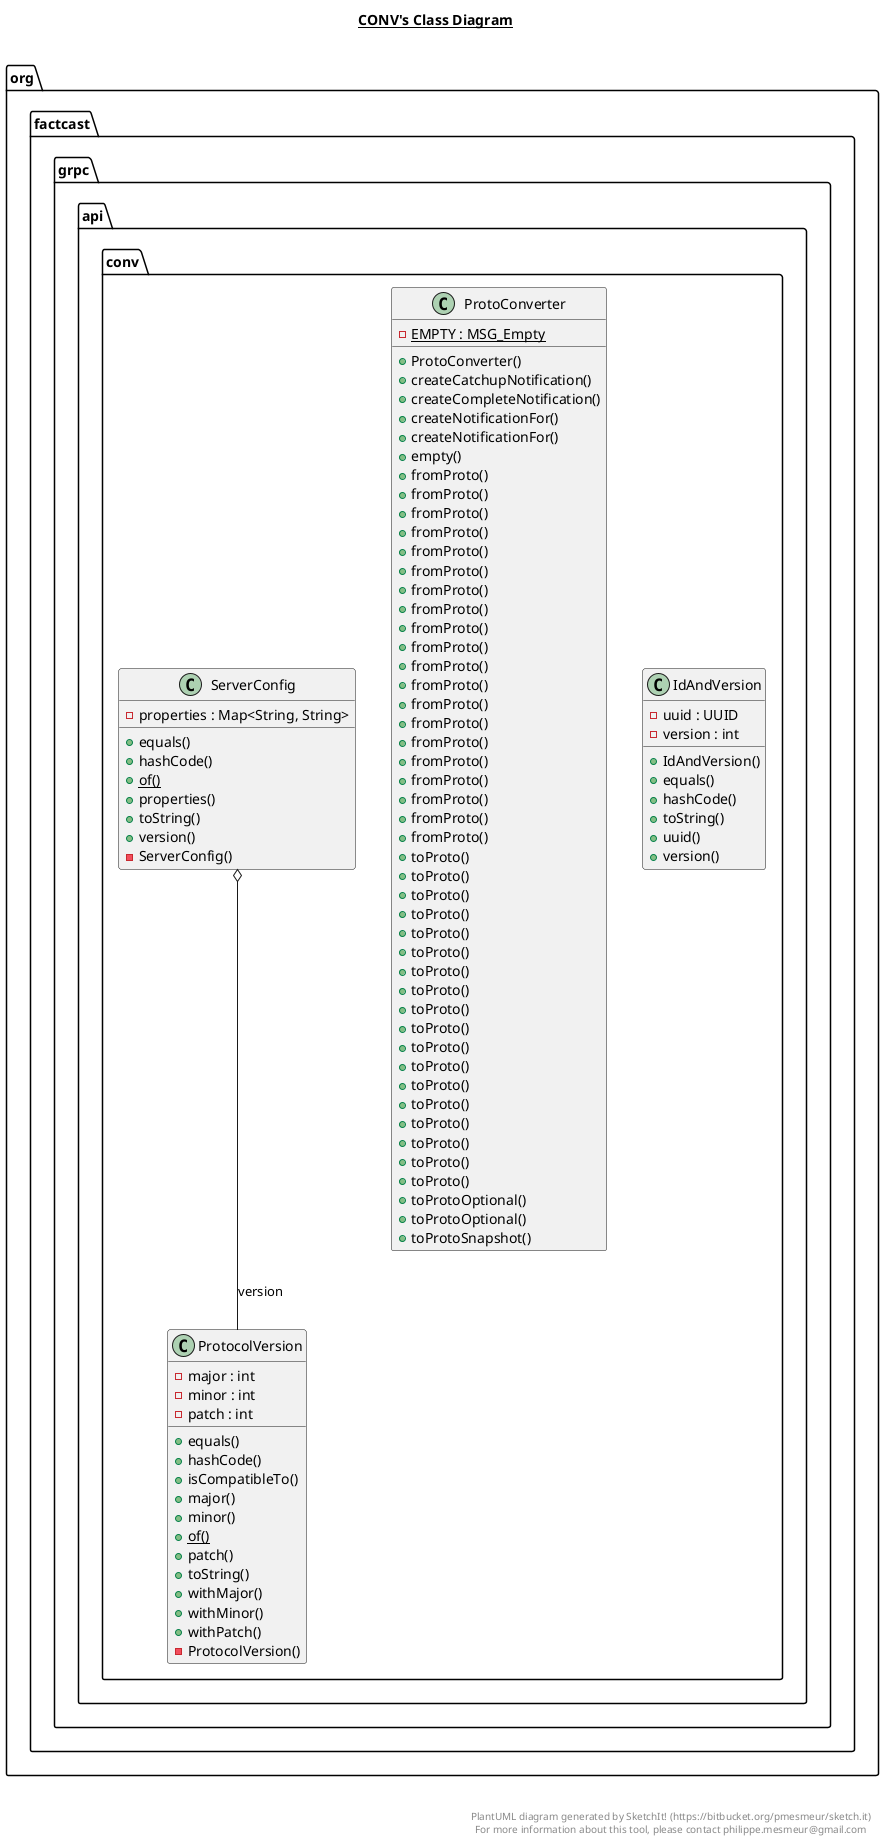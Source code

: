 @startuml

title __CONV's Class Diagram__\n

  namespace org.factcast.grpc.api {
    namespace conv {
      class org.factcast.grpc.api.conv.IdAndVersion {
          - uuid : UUID
          - version : int
          + IdAndVersion()
          + equals()
          + hashCode()
          + toString()
          + uuid()
          + version()
      }
    }
  }
  

  namespace org.factcast.grpc.api {
    namespace conv {
      class org.factcast.grpc.api.conv.ProtoConverter {
          {static} - EMPTY : MSG_Empty
          + ProtoConverter()
          + createCatchupNotification()
          + createCompleteNotification()
          + createNotificationFor()
          + createNotificationFor()
          + empty()
          + fromProto()
          + fromProto()
          + fromProto()
          + fromProto()
          + fromProto()
          + fromProto()
          + fromProto()
          + fromProto()
          + fromProto()
          + fromProto()
          + fromProto()
          + fromProto()
          + fromProto()
          + fromProto()
          + fromProto()
          + fromProto()
          + fromProto()
          + fromProto()
          + fromProto()
          + fromProto()
          + toProto()
          + toProto()
          + toProto()
          + toProto()
          + toProto()
          + toProto()
          + toProto()
          + toProto()
          + toProto()
          + toProto()
          + toProto()
          + toProto()
          + toProto()
          + toProto()
          + toProto()
          + toProto()
          + toProto()
          + toProto()
          + toProtoOptional()
          + toProtoOptional()
          + toProtoSnapshot()
      }
    }
  }
  

  namespace org.factcast.grpc.api {
    namespace conv {
      class org.factcast.grpc.api.conv.ProtocolVersion {
          - major : int
          - minor : int
          - patch : int
          + equals()
          + hashCode()
          + isCompatibleTo()
          + major()
          + minor()
          {static} + of()
          + patch()
          + toString()
          + withMajor()
          + withMinor()
          + withPatch()
          - ProtocolVersion()
      }
    }
  }
  

  namespace org.factcast.grpc.api {
    namespace conv {
      class org.factcast.grpc.api.conv.ServerConfig {
          - properties : Map<String, String>
          + equals()
          + hashCode()
          {static} + of()
          + properties()
          + toString()
          + version()
          - ServerConfig()
      }
    }
  }
  

  org.factcast.grpc.api.conv.ServerConfig o-- org.factcast.grpc.api.conv.ProtocolVersion : version


right footer


PlantUML diagram generated by SketchIt! (https://bitbucket.org/pmesmeur/sketch.it)
For more information about this tool, please contact philippe.mesmeur@gmail.com
endfooter

@enduml
